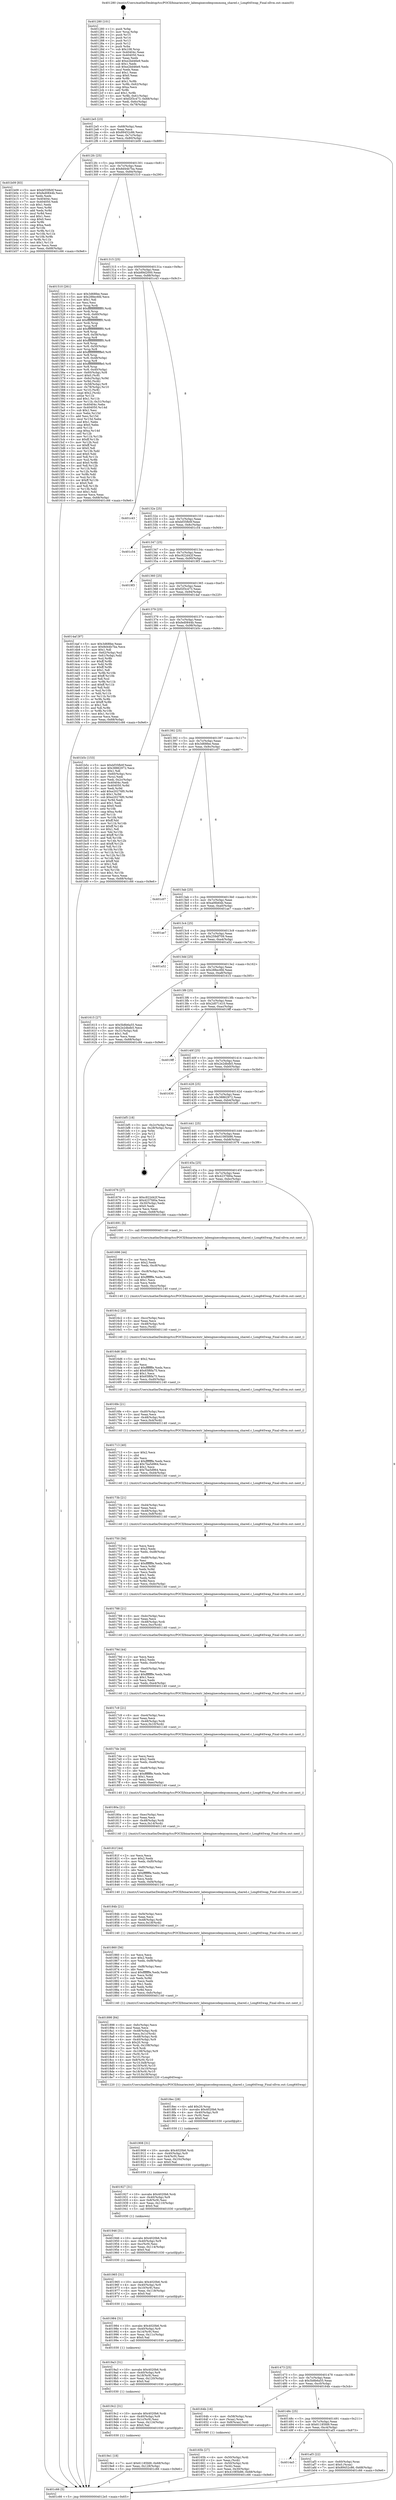 digraph "0x401280" {
  label = "0x401280 (/mnt/c/Users/mathe/Desktop/tcc/POCII/binaries/extr_labenginecodeqcommonq_shared.c_Long64Swap_Final-ollvm.out::main(0))"
  labelloc = "t"
  node[shape=record]

  Entry [label="",width=0.3,height=0.3,shape=circle,fillcolor=black,style=filled]
  "0x4012e5" [label="{
     0x4012e5 [23]\l
     | [instrs]\l
     &nbsp;&nbsp;0x4012e5 \<+3\>: mov -0x68(%rbp),%eax\l
     &nbsp;&nbsp;0x4012e8 \<+2\>: mov %eax,%ecx\l
     &nbsp;&nbsp;0x4012ea \<+6\>: sub $0x89452c86,%ecx\l
     &nbsp;&nbsp;0x4012f0 \<+3\>: mov %eax,-0x7c(%rbp)\l
     &nbsp;&nbsp;0x4012f3 \<+3\>: mov %ecx,-0x80(%rbp)\l
     &nbsp;&nbsp;0x4012f6 \<+6\>: je 0000000000401b09 \<main+0x889\>\l
  }"]
  "0x401b09" [label="{
     0x401b09 [83]\l
     | [instrs]\l
     &nbsp;&nbsp;0x401b09 \<+5\>: mov $0xbf35fb0f,%eax\l
     &nbsp;&nbsp;0x401b0e \<+5\>: mov $0xfed0844b,%ecx\l
     &nbsp;&nbsp;0x401b13 \<+2\>: xor %edx,%edx\l
     &nbsp;&nbsp;0x401b15 \<+7\>: mov 0x40404c,%esi\l
     &nbsp;&nbsp;0x401b1c \<+7\>: mov 0x404050,%edi\l
     &nbsp;&nbsp;0x401b23 \<+3\>: sub $0x1,%edx\l
     &nbsp;&nbsp;0x401b26 \<+3\>: mov %esi,%r8d\l
     &nbsp;&nbsp;0x401b29 \<+3\>: add %edx,%r8d\l
     &nbsp;&nbsp;0x401b2c \<+4\>: imul %r8d,%esi\l
     &nbsp;&nbsp;0x401b30 \<+3\>: and $0x1,%esi\l
     &nbsp;&nbsp;0x401b33 \<+3\>: cmp $0x0,%esi\l
     &nbsp;&nbsp;0x401b36 \<+4\>: sete %r9b\l
     &nbsp;&nbsp;0x401b3a \<+3\>: cmp $0xa,%edi\l
     &nbsp;&nbsp;0x401b3d \<+4\>: setl %r10b\l
     &nbsp;&nbsp;0x401b41 \<+3\>: mov %r9b,%r11b\l
     &nbsp;&nbsp;0x401b44 \<+3\>: and %r10b,%r11b\l
     &nbsp;&nbsp;0x401b47 \<+3\>: xor %r10b,%r9b\l
     &nbsp;&nbsp;0x401b4a \<+3\>: or %r9b,%r11b\l
     &nbsp;&nbsp;0x401b4d \<+4\>: test $0x1,%r11b\l
     &nbsp;&nbsp;0x401b51 \<+3\>: cmovne %ecx,%eax\l
     &nbsp;&nbsp;0x401b54 \<+3\>: mov %eax,-0x68(%rbp)\l
     &nbsp;&nbsp;0x401b57 \<+5\>: jmp 0000000000401c66 \<main+0x9e6\>\l
  }"]
  "0x4012fc" [label="{
     0x4012fc [25]\l
     | [instrs]\l
     &nbsp;&nbsp;0x4012fc \<+5\>: jmp 0000000000401301 \<main+0x81\>\l
     &nbsp;&nbsp;0x401301 \<+3\>: mov -0x7c(%rbp),%eax\l
     &nbsp;&nbsp;0x401304 \<+5\>: sub $0x8d44b7ba,%eax\l
     &nbsp;&nbsp;0x401309 \<+6\>: mov %eax,-0x84(%rbp)\l
     &nbsp;&nbsp;0x40130f \<+6\>: je 0000000000401510 \<main+0x290\>\l
  }"]
  Exit [label="",width=0.3,height=0.3,shape=circle,fillcolor=black,style=filled,peripheries=2]
  "0x401510" [label="{
     0x401510 [261]\l
     | [instrs]\l
     &nbsp;&nbsp;0x401510 \<+5\>: mov $0x3d68fee,%eax\l
     &nbsp;&nbsp;0x401515 \<+5\>: mov $0x288ec6fd,%ecx\l
     &nbsp;&nbsp;0x40151a \<+2\>: mov $0x1,%dl\l
     &nbsp;&nbsp;0x40151c \<+2\>: xor %esi,%esi\l
     &nbsp;&nbsp;0x40151e \<+3\>: mov %rsp,%rdi\l
     &nbsp;&nbsp;0x401521 \<+4\>: add $0xfffffffffffffff0,%rdi\l
     &nbsp;&nbsp;0x401525 \<+3\>: mov %rdi,%rsp\l
     &nbsp;&nbsp;0x401528 \<+4\>: mov %rdi,-0x60(%rbp)\l
     &nbsp;&nbsp;0x40152c \<+3\>: mov %rsp,%rdi\l
     &nbsp;&nbsp;0x40152f \<+4\>: add $0xfffffffffffffff0,%rdi\l
     &nbsp;&nbsp;0x401533 \<+3\>: mov %rdi,%rsp\l
     &nbsp;&nbsp;0x401536 \<+3\>: mov %rsp,%r8\l
     &nbsp;&nbsp;0x401539 \<+4\>: add $0xfffffffffffffff0,%r8\l
     &nbsp;&nbsp;0x40153d \<+3\>: mov %r8,%rsp\l
     &nbsp;&nbsp;0x401540 \<+4\>: mov %r8,-0x58(%rbp)\l
     &nbsp;&nbsp;0x401544 \<+3\>: mov %rsp,%r8\l
     &nbsp;&nbsp;0x401547 \<+4\>: add $0xfffffffffffffff0,%r8\l
     &nbsp;&nbsp;0x40154b \<+3\>: mov %r8,%rsp\l
     &nbsp;&nbsp;0x40154e \<+4\>: mov %r8,-0x50(%rbp)\l
     &nbsp;&nbsp;0x401552 \<+3\>: mov %rsp,%r8\l
     &nbsp;&nbsp;0x401555 \<+4\>: add $0xffffffffffffffe0,%r8\l
     &nbsp;&nbsp;0x401559 \<+3\>: mov %r8,%rsp\l
     &nbsp;&nbsp;0x40155c \<+4\>: mov %r8,-0x48(%rbp)\l
     &nbsp;&nbsp;0x401560 \<+3\>: mov %rsp,%r8\l
     &nbsp;&nbsp;0x401563 \<+4\>: add $0xffffffffffffffe0,%r8\l
     &nbsp;&nbsp;0x401567 \<+3\>: mov %r8,%rsp\l
     &nbsp;&nbsp;0x40156a \<+4\>: mov %r8,-0x40(%rbp)\l
     &nbsp;&nbsp;0x40156e \<+4\>: mov -0x60(%rbp),%r8\l
     &nbsp;&nbsp;0x401572 \<+7\>: movl $0x0,(%r8)\l
     &nbsp;&nbsp;0x401579 \<+4\>: mov -0x6c(%rbp),%r9d\l
     &nbsp;&nbsp;0x40157d \<+3\>: mov %r9d,(%rdi)\l
     &nbsp;&nbsp;0x401580 \<+4\>: mov -0x58(%rbp),%r8\l
     &nbsp;&nbsp;0x401584 \<+4\>: mov -0x78(%rbp),%r10\l
     &nbsp;&nbsp;0x401588 \<+3\>: mov %r10,(%r8)\l
     &nbsp;&nbsp;0x40158b \<+3\>: cmpl $0x2,(%rdi)\l
     &nbsp;&nbsp;0x40158e \<+4\>: setne %r11b\l
     &nbsp;&nbsp;0x401592 \<+4\>: and $0x1,%r11b\l
     &nbsp;&nbsp;0x401596 \<+4\>: mov %r11b,-0x31(%rbp)\l
     &nbsp;&nbsp;0x40159a \<+7\>: mov 0x40404c,%ebx\l
     &nbsp;&nbsp;0x4015a1 \<+8\>: mov 0x404050,%r14d\l
     &nbsp;&nbsp;0x4015a9 \<+3\>: sub $0x1,%esi\l
     &nbsp;&nbsp;0x4015ac \<+3\>: mov %ebx,%r15d\l
     &nbsp;&nbsp;0x4015af \<+3\>: add %esi,%r15d\l
     &nbsp;&nbsp;0x4015b2 \<+4\>: imul %r15d,%ebx\l
     &nbsp;&nbsp;0x4015b6 \<+3\>: and $0x1,%ebx\l
     &nbsp;&nbsp;0x4015b9 \<+3\>: cmp $0x0,%ebx\l
     &nbsp;&nbsp;0x4015bc \<+4\>: sete %r11b\l
     &nbsp;&nbsp;0x4015c0 \<+4\>: cmp $0xa,%r14d\l
     &nbsp;&nbsp;0x4015c4 \<+4\>: setl %r12b\l
     &nbsp;&nbsp;0x4015c8 \<+3\>: mov %r11b,%r13b\l
     &nbsp;&nbsp;0x4015cb \<+4\>: xor $0xff,%r13b\l
     &nbsp;&nbsp;0x4015cf \<+3\>: mov %r12b,%sil\l
     &nbsp;&nbsp;0x4015d2 \<+4\>: xor $0xff,%sil\l
     &nbsp;&nbsp;0x4015d6 \<+3\>: xor $0x0,%dl\l
     &nbsp;&nbsp;0x4015d9 \<+3\>: mov %r13b,%dil\l
     &nbsp;&nbsp;0x4015dc \<+4\>: and $0x0,%dil\l
     &nbsp;&nbsp;0x4015e0 \<+3\>: and %dl,%r11b\l
     &nbsp;&nbsp;0x4015e3 \<+3\>: mov %sil,%r8b\l
     &nbsp;&nbsp;0x4015e6 \<+4\>: and $0x0,%r8b\l
     &nbsp;&nbsp;0x4015ea \<+3\>: and %dl,%r12b\l
     &nbsp;&nbsp;0x4015ed \<+3\>: or %r11b,%dil\l
     &nbsp;&nbsp;0x4015f0 \<+3\>: or %r12b,%r8b\l
     &nbsp;&nbsp;0x4015f3 \<+3\>: xor %r8b,%dil\l
     &nbsp;&nbsp;0x4015f6 \<+3\>: or %sil,%r13b\l
     &nbsp;&nbsp;0x4015f9 \<+4\>: xor $0xff,%r13b\l
     &nbsp;&nbsp;0x4015fd \<+3\>: or $0x0,%dl\l
     &nbsp;&nbsp;0x401600 \<+3\>: and %dl,%r13b\l
     &nbsp;&nbsp;0x401603 \<+3\>: or %r13b,%dil\l
     &nbsp;&nbsp;0x401606 \<+4\>: test $0x1,%dil\l
     &nbsp;&nbsp;0x40160a \<+3\>: cmovne %ecx,%eax\l
     &nbsp;&nbsp;0x40160d \<+3\>: mov %eax,-0x68(%rbp)\l
     &nbsp;&nbsp;0x401610 \<+5\>: jmp 0000000000401c66 \<main+0x9e6\>\l
  }"]
  "0x401315" [label="{
     0x401315 [25]\l
     | [instrs]\l
     &nbsp;&nbsp;0x401315 \<+5\>: jmp 000000000040131a \<main+0x9a\>\l
     &nbsp;&nbsp;0x40131a \<+3\>: mov -0x7c(%rbp),%eax\l
     &nbsp;&nbsp;0x40131d \<+5\>: sub $0xb89d2000,%eax\l
     &nbsp;&nbsp;0x401322 \<+6\>: mov %eax,-0x88(%rbp)\l
     &nbsp;&nbsp;0x401328 \<+6\>: je 0000000000401c43 \<main+0x9c3\>\l
  }"]
  "0x4014a5" [label="{
     0x4014a5\l
  }", style=dashed]
  "0x401c43" [label="{
     0x401c43\l
  }", style=dashed]
  "0x40132e" [label="{
     0x40132e [25]\l
     | [instrs]\l
     &nbsp;&nbsp;0x40132e \<+5\>: jmp 0000000000401333 \<main+0xb3\>\l
     &nbsp;&nbsp;0x401333 \<+3\>: mov -0x7c(%rbp),%eax\l
     &nbsp;&nbsp;0x401336 \<+5\>: sub $0xbf35fb0f,%eax\l
     &nbsp;&nbsp;0x40133b \<+6\>: mov %eax,-0x8c(%rbp)\l
     &nbsp;&nbsp;0x401341 \<+6\>: je 0000000000401c54 \<main+0x9d4\>\l
  }"]
  "0x401af3" [label="{
     0x401af3 [22]\l
     | [instrs]\l
     &nbsp;&nbsp;0x401af3 \<+4\>: mov -0x60(%rbp),%rax\l
     &nbsp;&nbsp;0x401af7 \<+6\>: movl $0x0,(%rax)\l
     &nbsp;&nbsp;0x401afd \<+7\>: movl $0x89452c86,-0x68(%rbp)\l
     &nbsp;&nbsp;0x401b04 \<+5\>: jmp 0000000000401c66 \<main+0x9e6\>\l
  }"]
  "0x401c54" [label="{
     0x401c54\l
  }", style=dashed]
  "0x401347" [label="{
     0x401347 [25]\l
     | [instrs]\l
     &nbsp;&nbsp;0x401347 \<+5\>: jmp 000000000040134c \<main+0xcc\>\l
     &nbsp;&nbsp;0x40134c \<+3\>: mov -0x7c(%rbp),%eax\l
     &nbsp;&nbsp;0x40134f \<+5\>: sub $0xc922d42f,%eax\l
     &nbsp;&nbsp;0x401354 \<+6\>: mov %eax,-0x90(%rbp)\l
     &nbsp;&nbsp;0x40135a \<+6\>: je 00000000004019f3 \<main+0x773\>\l
  }"]
  "0x4019e1" [label="{
     0x4019e1 [18]\l
     | [instrs]\l
     &nbsp;&nbsp;0x4019e1 \<+7\>: movl $0x61185fd9,-0x68(%rbp)\l
     &nbsp;&nbsp;0x4019e8 \<+6\>: mov %eax,-0x128(%rbp)\l
     &nbsp;&nbsp;0x4019ee \<+5\>: jmp 0000000000401c66 \<main+0x9e6\>\l
  }"]
  "0x4019f3" [label="{
     0x4019f3\l
  }", style=dashed]
  "0x401360" [label="{
     0x401360 [25]\l
     | [instrs]\l
     &nbsp;&nbsp;0x401360 \<+5\>: jmp 0000000000401365 \<main+0xe5\>\l
     &nbsp;&nbsp;0x401365 \<+3\>: mov -0x7c(%rbp),%eax\l
     &nbsp;&nbsp;0x401368 \<+5\>: sub $0xf2f3c473,%eax\l
     &nbsp;&nbsp;0x40136d \<+6\>: mov %eax,-0x94(%rbp)\l
     &nbsp;&nbsp;0x401373 \<+6\>: je 00000000004014af \<main+0x22f\>\l
  }"]
  "0x4019c2" [label="{
     0x4019c2 [31]\l
     | [instrs]\l
     &nbsp;&nbsp;0x4019c2 \<+10\>: movabs $0x4020b6,%rdi\l
     &nbsp;&nbsp;0x4019cc \<+4\>: mov -0x40(%rbp),%r9\l
     &nbsp;&nbsp;0x4019d0 \<+4\>: mov 0x1c(%r9),%esi\l
     &nbsp;&nbsp;0x4019d4 \<+6\>: mov %eax,-0x124(%rbp)\l
     &nbsp;&nbsp;0x4019da \<+2\>: mov $0x0,%al\l
     &nbsp;&nbsp;0x4019dc \<+5\>: call 0000000000401030 \<printf@plt\>\l
     | [calls]\l
     &nbsp;&nbsp;0x401030 \{1\} (unknown)\l
  }"]
  "0x4014af" [label="{
     0x4014af [97]\l
     | [instrs]\l
     &nbsp;&nbsp;0x4014af \<+5\>: mov $0x3d68fee,%eax\l
     &nbsp;&nbsp;0x4014b4 \<+5\>: mov $0x8d44b7ba,%ecx\l
     &nbsp;&nbsp;0x4014b9 \<+2\>: mov $0x1,%dl\l
     &nbsp;&nbsp;0x4014bb \<+4\>: mov -0x62(%rbp),%sil\l
     &nbsp;&nbsp;0x4014bf \<+4\>: mov -0x61(%rbp),%dil\l
     &nbsp;&nbsp;0x4014c3 \<+3\>: mov %sil,%r8b\l
     &nbsp;&nbsp;0x4014c6 \<+4\>: xor $0xff,%r8b\l
     &nbsp;&nbsp;0x4014ca \<+3\>: mov %dil,%r9b\l
     &nbsp;&nbsp;0x4014cd \<+4\>: xor $0xff,%r9b\l
     &nbsp;&nbsp;0x4014d1 \<+3\>: xor $0x1,%dl\l
     &nbsp;&nbsp;0x4014d4 \<+3\>: mov %r8b,%r10b\l
     &nbsp;&nbsp;0x4014d7 \<+4\>: and $0xff,%r10b\l
     &nbsp;&nbsp;0x4014db \<+3\>: and %dl,%sil\l
     &nbsp;&nbsp;0x4014de \<+3\>: mov %r9b,%r11b\l
     &nbsp;&nbsp;0x4014e1 \<+4\>: and $0xff,%r11b\l
     &nbsp;&nbsp;0x4014e5 \<+3\>: and %dl,%dil\l
     &nbsp;&nbsp;0x4014e8 \<+3\>: or %sil,%r10b\l
     &nbsp;&nbsp;0x4014eb \<+3\>: or %dil,%r11b\l
     &nbsp;&nbsp;0x4014ee \<+3\>: xor %r11b,%r10b\l
     &nbsp;&nbsp;0x4014f1 \<+3\>: or %r9b,%r8b\l
     &nbsp;&nbsp;0x4014f4 \<+4\>: xor $0xff,%r8b\l
     &nbsp;&nbsp;0x4014f8 \<+3\>: or $0x1,%dl\l
     &nbsp;&nbsp;0x4014fb \<+3\>: and %dl,%r8b\l
     &nbsp;&nbsp;0x4014fe \<+3\>: or %r8b,%r10b\l
     &nbsp;&nbsp;0x401501 \<+4\>: test $0x1,%r10b\l
     &nbsp;&nbsp;0x401505 \<+3\>: cmovne %ecx,%eax\l
     &nbsp;&nbsp;0x401508 \<+3\>: mov %eax,-0x68(%rbp)\l
     &nbsp;&nbsp;0x40150b \<+5\>: jmp 0000000000401c66 \<main+0x9e6\>\l
  }"]
  "0x401379" [label="{
     0x401379 [25]\l
     | [instrs]\l
     &nbsp;&nbsp;0x401379 \<+5\>: jmp 000000000040137e \<main+0xfe\>\l
     &nbsp;&nbsp;0x40137e \<+3\>: mov -0x7c(%rbp),%eax\l
     &nbsp;&nbsp;0x401381 \<+5\>: sub $0xfed0844b,%eax\l
     &nbsp;&nbsp;0x401386 \<+6\>: mov %eax,-0x98(%rbp)\l
     &nbsp;&nbsp;0x40138c \<+6\>: je 0000000000401b5c \<main+0x8dc\>\l
  }"]
  "0x401c66" [label="{
     0x401c66 [5]\l
     | [instrs]\l
     &nbsp;&nbsp;0x401c66 \<+5\>: jmp 00000000004012e5 \<main+0x65\>\l
  }"]
  "0x401280" [label="{
     0x401280 [101]\l
     | [instrs]\l
     &nbsp;&nbsp;0x401280 \<+1\>: push %rbp\l
     &nbsp;&nbsp;0x401281 \<+3\>: mov %rsp,%rbp\l
     &nbsp;&nbsp;0x401284 \<+2\>: push %r15\l
     &nbsp;&nbsp;0x401286 \<+2\>: push %r14\l
     &nbsp;&nbsp;0x401288 \<+2\>: push %r13\l
     &nbsp;&nbsp;0x40128a \<+2\>: push %r12\l
     &nbsp;&nbsp;0x40128c \<+1\>: push %rbx\l
     &nbsp;&nbsp;0x40128d \<+7\>: sub $0x108,%rsp\l
     &nbsp;&nbsp;0x401294 \<+7\>: mov 0x40404c,%eax\l
     &nbsp;&nbsp;0x40129b \<+7\>: mov 0x404050,%ecx\l
     &nbsp;&nbsp;0x4012a2 \<+2\>: mov %eax,%edx\l
     &nbsp;&nbsp;0x4012a4 \<+6\>: add $0xe2bd46e9,%edx\l
     &nbsp;&nbsp;0x4012aa \<+3\>: sub $0x1,%edx\l
     &nbsp;&nbsp;0x4012ad \<+6\>: sub $0xe2bd46e9,%edx\l
     &nbsp;&nbsp;0x4012b3 \<+3\>: imul %edx,%eax\l
     &nbsp;&nbsp;0x4012b6 \<+3\>: and $0x1,%eax\l
     &nbsp;&nbsp;0x4012b9 \<+3\>: cmp $0x0,%eax\l
     &nbsp;&nbsp;0x4012bc \<+4\>: sete %r8b\l
     &nbsp;&nbsp;0x4012c0 \<+4\>: and $0x1,%r8b\l
     &nbsp;&nbsp;0x4012c4 \<+4\>: mov %r8b,-0x62(%rbp)\l
     &nbsp;&nbsp;0x4012c8 \<+3\>: cmp $0xa,%ecx\l
     &nbsp;&nbsp;0x4012cb \<+4\>: setl %r8b\l
     &nbsp;&nbsp;0x4012cf \<+4\>: and $0x1,%r8b\l
     &nbsp;&nbsp;0x4012d3 \<+4\>: mov %r8b,-0x61(%rbp)\l
     &nbsp;&nbsp;0x4012d7 \<+7\>: movl $0xf2f3c473,-0x68(%rbp)\l
     &nbsp;&nbsp;0x4012de \<+3\>: mov %edi,-0x6c(%rbp)\l
     &nbsp;&nbsp;0x4012e1 \<+4\>: mov %rsi,-0x78(%rbp)\l
  }"]
  "0x4019a3" [label="{
     0x4019a3 [31]\l
     | [instrs]\l
     &nbsp;&nbsp;0x4019a3 \<+10\>: movabs $0x4020b6,%rdi\l
     &nbsp;&nbsp;0x4019ad \<+4\>: mov -0x40(%rbp),%r9\l
     &nbsp;&nbsp;0x4019b1 \<+4\>: mov 0x18(%r9),%esi\l
     &nbsp;&nbsp;0x4019b5 \<+6\>: mov %eax,-0x120(%rbp)\l
     &nbsp;&nbsp;0x4019bb \<+2\>: mov $0x0,%al\l
     &nbsp;&nbsp;0x4019bd \<+5\>: call 0000000000401030 \<printf@plt\>\l
     | [calls]\l
     &nbsp;&nbsp;0x401030 \{1\} (unknown)\l
  }"]
  "0x401984" [label="{
     0x401984 [31]\l
     | [instrs]\l
     &nbsp;&nbsp;0x401984 \<+10\>: movabs $0x4020b6,%rdi\l
     &nbsp;&nbsp;0x40198e \<+4\>: mov -0x40(%rbp),%r9\l
     &nbsp;&nbsp;0x401992 \<+4\>: mov 0x14(%r9),%esi\l
     &nbsp;&nbsp;0x401996 \<+6\>: mov %eax,-0x11c(%rbp)\l
     &nbsp;&nbsp;0x40199c \<+2\>: mov $0x0,%al\l
     &nbsp;&nbsp;0x40199e \<+5\>: call 0000000000401030 \<printf@plt\>\l
     | [calls]\l
     &nbsp;&nbsp;0x401030 \{1\} (unknown)\l
  }"]
  "0x401b5c" [label="{
     0x401b5c [153]\l
     | [instrs]\l
     &nbsp;&nbsp;0x401b5c \<+5\>: mov $0xbf35fb0f,%eax\l
     &nbsp;&nbsp;0x401b61 \<+5\>: mov $0x38862972,%ecx\l
     &nbsp;&nbsp;0x401b66 \<+2\>: mov $0x1,%dl\l
     &nbsp;&nbsp;0x401b68 \<+4\>: mov -0x60(%rbp),%rsi\l
     &nbsp;&nbsp;0x401b6c \<+2\>: mov (%rsi),%edi\l
     &nbsp;&nbsp;0x401b6e \<+3\>: mov %edi,-0x2c(%rbp)\l
     &nbsp;&nbsp;0x401b71 \<+7\>: mov 0x40404c,%edi\l
     &nbsp;&nbsp;0x401b78 \<+8\>: mov 0x404050,%r8d\l
     &nbsp;&nbsp;0x401b80 \<+3\>: mov %edi,%r9d\l
     &nbsp;&nbsp;0x401b83 \<+7\>: add $0xe20276f0,%r9d\l
     &nbsp;&nbsp;0x401b8a \<+4\>: sub $0x1,%r9d\l
     &nbsp;&nbsp;0x401b8e \<+7\>: sub $0xe20276f0,%r9d\l
     &nbsp;&nbsp;0x401b95 \<+4\>: imul %r9d,%edi\l
     &nbsp;&nbsp;0x401b99 \<+3\>: and $0x1,%edi\l
     &nbsp;&nbsp;0x401b9c \<+3\>: cmp $0x0,%edi\l
     &nbsp;&nbsp;0x401b9f \<+4\>: sete %r10b\l
     &nbsp;&nbsp;0x401ba3 \<+4\>: cmp $0xa,%r8d\l
     &nbsp;&nbsp;0x401ba7 \<+4\>: setl %r11b\l
     &nbsp;&nbsp;0x401bab \<+3\>: mov %r10b,%bl\l
     &nbsp;&nbsp;0x401bae \<+3\>: xor $0xff,%bl\l
     &nbsp;&nbsp;0x401bb1 \<+3\>: mov %r11b,%r14b\l
     &nbsp;&nbsp;0x401bb4 \<+4\>: xor $0xff,%r14b\l
     &nbsp;&nbsp;0x401bb8 \<+3\>: xor $0x1,%dl\l
     &nbsp;&nbsp;0x401bbb \<+3\>: mov %bl,%r15b\l
     &nbsp;&nbsp;0x401bbe \<+4\>: and $0xff,%r15b\l
     &nbsp;&nbsp;0x401bc2 \<+3\>: and %dl,%r10b\l
     &nbsp;&nbsp;0x401bc5 \<+3\>: mov %r14b,%r12b\l
     &nbsp;&nbsp;0x401bc8 \<+4\>: and $0xff,%r12b\l
     &nbsp;&nbsp;0x401bcc \<+3\>: and %dl,%r11b\l
     &nbsp;&nbsp;0x401bcf \<+3\>: or %r10b,%r15b\l
     &nbsp;&nbsp;0x401bd2 \<+3\>: or %r11b,%r12b\l
     &nbsp;&nbsp;0x401bd5 \<+3\>: xor %r12b,%r15b\l
     &nbsp;&nbsp;0x401bd8 \<+3\>: or %r14b,%bl\l
     &nbsp;&nbsp;0x401bdb \<+3\>: xor $0xff,%bl\l
     &nbsp;&nbsp;0x401bde \<+3\>: or $0x1,%dl\l
     &nbsp;&nbsp;0x401be1 \<+2\>: and %dl,%bl\l
     &nbsp;&nbsp;0x401be3 \<+3\>: or %bl,%r15b\l
     &nbsp;&nbsp;0x401be6 \<+4\>: test $0x1,%r15b\l
     &nbsp;&nbsp;0x401bea \<+3\>: cmovne %ecx,%eax\l
     &nbsp;&nbsp;0x401bed \<+3\>: mov %eax,-0x68(%rbp)\l
     &nbsp;&nbsp;0x401bf0 \<+5\>: jmp 0000000000401c66 \<main+0x9e6\>\l
  }"]
  "0x401392" [label="{
     0x401392 [25]\l
     | [instrs]\l
     &nbsp;&nbsp;0x401392 \<+5\>: jmp 0000000000401397 \<main+0x117\>\l
     &nbsp;&nbsp;0x401397 \<+3\>: mov -0x7c(%rbp),%eax\l
     &nbsp;&nbsp;0x40139a \<+5\>: sub $0x3d68fee,%eax\l
     &nbsp;&nbsp;0x40139f \<+6\>: mov %eax,-0x9c(%rbp)\l
     &nbsp;&nbsp;0x4013a5 \<+6\>: je 0000000000401c07 \<main+0x987\>\l
  }"]
  "0x401965" [label="{
     0x401965 [31]\l
     | [instrs]\l
     &nbsp;&nbsp;0x401965 \<+10\>: movabs $0x4020b6,%rdi\l
     &nbsp;&nbsp;0x40196f \<+4\>: mov -0x40(%rbp),%r9\l
     &nbsp;&nbsp;0x401973 \<+4\>: mov 0x10(%r9),%esi\l
     &nbsp;&nbsp;0x401977 \<+6\>: mov %eax,-0x118(%rbp)\l
     &nbsp;&nbsp;0x40197d \<+2\>: mov $0x0,%al\l
     &nbsp;&nbsp;0x40197f \<+5\>: call 0000000000401030 \<printf@plt\>\l
     | [calls]\l
     &nbsp;&nbsp;0x401030 \{1\} (unknown)\l
  }"]
  "0x401c07" [label="{
     0x401c07\l
  }", style=dashed]
  "0x4013ab" [label="{
     0x4013ab [25]\l
     | [instrs]\l
     &nbsp;&nbsp;0x4013ab \<+5\>: jmp 00000000004013b0 \<main+0x130\>\l
     &nbsp;&nbsp;0x4013b0 \<+3\>: mov -0x7c(%rbp),%eax\l
     &nbsp;&nbsp;0x4013b3 \<+5\>: sub $0xa06b64b,%eax\l
     &nbsp;&nbsp;0x4013b8 \<+6\>: mov %eax,-0xa0(%rbp)\l
     &nbsp;&nbsp;0x4013be \<+6\>: je 0000000000401ae7 \<main+0x867\>\l
  }"]
  "0x401946" [label="{
     0x401946 [31]\l
     | [instrs]\l
     &nbsp;&nbsp;0x401946 \<+10\>: movabs $0x4020b6,%rdi\l
     &nbsp;&nbsp;0x401950 \<+4\>: mov -0x40(%rbp),%r9\l
     &nbsp;&nbsp;0x401954 \<+4\>: mov 0xc(%r9),%esi\l
     &nbsp;&nbsp;0x401958 \<+6\>: mov %eax,-0x114(%rbp)\l
     &nbsp;&nbsp;0x40195e \<+2\>: mov $0x0,%al\l
     &nbsp;&nbsp;0x401960 \<+5\>: call 0000000000401030 \<printf@plt\>\l
     | [calls]\l
     &nbsp;&nbsp;0x401030 \{1\} (unknown)\l
  }"]
  "0x401ae7" [label="{
     0x401ae7\l
  }", style=dashed]
  "0x4013c4" [label="{
     0x4013c4 [25]\l
     | [instrs]\l
     &nbsp;&nbsp;0x4013c4 \<+5\>: jmp 00000000004013c9 \<main+0x149\>\l
     &nbsp;&nbsp;0x4013c9 \<+3\>: mov -0x7c(%rbp),%eax\l
     &nbsp;&nbsp;0x4013cc \<+5\>: sub $0x259df709,%eax\l
     &nbsp;&nbsp;0x4013d1 \<+6\>: mov %eax,-0xa4(%rbp)\l
     &nbsp;&nbsp;0x4013d7 \<+6\>: je 0000000000401a52 \<main+0x7d2\>\l
  }"]
  "0x401927" [label="{
     0x401927 [31]\l
     | [instrs]\l
     &nbsp;&nbsp;0x401927 \<+10\>: movabs $0x4020b6,%rdi\l
     &nbsp;&nbsp;0x401931 \<+4\>: mov -0x40(%rbp),%r9\l
     &nbsp;&nbsp;0x401935 \<+4\>: mov 0x8(%r9),%esi\l
     &nbsp;&nbsp;0x401939 \<+6\>: mov %eax,-0x110(%rbp)\l
     &nbsp;&nbsp;0x40193f \<+2\>: mov $0x0,%al\l
     &nbsp;&nbsp;0x401941 \<+5\>: call 0000000000401030 \<printf@plt\>\l
     | [calls]\l
     &nbsp;&nbsp;0x401030 \{1\} (unknown)\l
  }"]
  "0x401a52" [label="{
     0x401a52\l
  }", style=dashed]
  "0x4013dd" [label="{
     0x4013dd [25]\l
     | [instrs]\l
     &nbsp;&nbsp;0x4013dd \<+5\>: jmp 00000000004013e2 \<main+0x162\>\l
     &nbsp;&nbsp;0x4013e2 \<+3\>: mov -0x7c(%rbp),%eax\l
     &nbsp;&nbsp;0x4013e5 \<+5\>: sub $0x288ec6fd,%eax\l
     &nbsp;&nbsp;0x4013ea \<+6\>: mov %eax,-0xa8(%rbp)\l
     &nbsp;&nbsp;0x4013f0 \<+6\>: je 0000000000401615 \<main+0x395\>\l
  }"]
  "0x401908" [label="{
     0x401908 [31]\l
     | [instrs]\l
     &nbsp;&nbsp;0x401908 \<+10\>: movabs $0x4020b6,%rdi\l
     &nbsp;&nbsp;0x401912 \<+4\>: mov -0x40(%rbp),%r9\l
     &nbsp;&nbsp;0x401916 \<+4\>: mov 0x4(%r9),%esi\l
     &nbsp;&nbsp;0x40191a \<+6\>: mov %eax,-0x10c(%rbp)\l
     &nbsp;&nbsp;0x401920 \<+2\>: mov $0x0,%al\l
     &nbsp;&nbsp;0x401922 \<+5\>: call 0000000000401030 \<printf@plt\>\l
     | [calls]\l
     &nbsp;&nbsp;0x401030 \{1\} (unknown)\l
  }"]
  "0x401615" [label="{
     0x401615 [27]\l
     | [instrs]\l
     &nbsp;&nbsp;0x401615 \<+5\>: mov $0x5b8b6a55,%eax\l
     &nbsp;&nbsp;0x40161a \<+5\>: mov $0x2e2dbdb5,%ecx\l
     &nbsp;&nbsp;0x40161f \<+3\>: mov -0x31(%rbp),%dl\l
     &nbsp;&nbsp;0x401622 \<+3\>: test $0x1,%dl\l
     &nbsp;&nbsp;0x401625 \<+3\>: cmovne %ecx,%eax\l
     &nbsp;&nbsp;0x401628 \<+3\>: mov %eax,-0x68(%rbp)\l
     &nbsp;&nbsp;0x40162b \<+5\>: jmp 0000000000401c66 \<main+0x9e6\>\l
  }"]
  "0x4013f6" [label="{
     0x4013f6 [25]\l
     | [instrs]\l
     &nbsp;&nbsp;0x4013f6 \<+5\>: jmp 00000000004013fb \<main+0x17b\>\l
     &nbsp;&nbsp;0x4013fb \<+3\>: mov -0x7c(%rbp),%eax\l
     &nbsp;&nbsp;0x4013fe \<+5\>: sub $0x2d071410,%eax\l
     &nbsp;&nbsp;0x401403 \<+6\>: mov %eax,-0xac(%rbp)\l
     &nbsp;&nbsp;0x401409 \<+6\>: je 00000000004019ff \<main+0x77f\>\l
  }"]
  "0x4018ec" [label="{
     0x4018ec [28]\l
     | [instrs]\l
     &nbsp;&nbsp;0x4018ec \<+4\>: add $0x20,%rsp\l
     &nbsp;&nbsp;0x4018f0 \<+10\>: movabs $0x4020b6,%rdi\l
     &nbsp;&nbsp;0x4018fa \<+4\>: mov -0x40(%rbp),%r9\l
     &nbsp;&nbsp;0x4018fe \<+3\>: mov (%r9),%esi\l
     &nbsp;&nbsp;0x401901 \<+2\>: mov $0x0,%al\l
     &nbsp;&nbsp;0x401903 \<+5\>: call 0000000000401030 \<printf@plt\>\l
     | [calls]\l
     &nbsp;&nbsp;0x401030 \{1\} (unknown)\l
  }"]
  "0x4019ff" [label="{
     0x4019ff\l
  }", style=dashed]
  "0x40140f" [label="{
     0x40140f [25]\l
     | [instrs]\l
     &nbsp;&nbsp;0x40140f \<+5\>: jmp 0000000000401414 \<main+0x194\>\l
     &nbsp;&nbsp;0x401414 \<+3\>: mov -0x7c(%rbp),%eax\l
     &nbsp;&nbsp;0x401417 \<+5\>: sub $0x2e2dbdb5,%eax\l
     &nbsp;&nbsp;0x40141c \<+6\>: mov %eax,-0xb0(%rbp)\l
     &nbsp;&nbsp;0x401422 \<+6\>: je 0000000000401630 \<main+0x3b0\>\l
  }"]
  "0x401898" [label="{
     0x401898 [84]\l
     | [instrs]\l
     &nbsp;&nbsp;0x401898 \<+6\>: mov -0xfc(%rbp),%ecx\l
     &nbsp;&nbsp;0x40189e \<+3\>: imul %eax,%ecx\l
     &nbsp;&nbsp;0x4018a1 \<+4\>: mov -0x48(%rbp),%rdi\l
     &nbsp;&nbsp;0x4018a5 \<+3\>: mov %ecx,0x1c(%rdi)\l
     &nbsp;&nbsp;0x4018a8 \<+4\>: mov -0x48(%rbp),%rdi\l
     &nbsp;&nbsp;0x4018ac \<+4\>: mov -0x40(%rbp),%r9\l
     &nbsp;&nbsp;0x4018b0 \<+4\>: sub $0x20,%rsp\l
     &nbsp;&nbsp;0x4018b4 \<+7\>: mov %rdi,-0x108(%rbp)\l
     &nbsp;&nbsp;0x4018bb \<+3\>: mov %r9,%rdi\l
     &nbsp;&nbsp;0x4018be \<+7\>: mov -0x108(%rbp),%r9\l
     &nbsp;&nbsp;0x4018c5 \<+3\>: mov (%r9),%r10\l
     &nbsp;&nbsp;0x4018c8 \<+4\>: mov %r10,(%rsp)\l
     &nbsp;&nbsp;0x4018cc \<+4\>: mov 0x8(%r9),%r10\l
     &nbsp;&nbsp;0x4018d0 \<+5\>: mov %r10,0x8(%rsp)\l
     &nbsp;&nbsp;0x4018d5 \<+4\>: mov 0x10(%r9),%r10\l
     &nbsp;&nbsp;0x4018d9 \<+5\>: mov %r10,0x10(%rsp)\l
     &nbsp;&nbsp;0x4018de \<+4\>: mov 0x18(%r9),%r10\l
     &nbsp;&nbsp;0x4018e2 \<+5\>: mov %r10,0x18(%rsp)\l
     &nbsp;&nbsp;0x4018e7 \<+5\>: call 0000000000401220 \<Long64Swap\>\l
     | [calls]\l
     &nbsp;&nbsp;0x401220 \{1\} (/mnt/c/Users/mathe/Desktop/tcc/POCII/binaries/extr_labenginecodeqcommonq_shared.c_Long64Swap_Final-ollvm.out::Long64Swap)\l
  }"]
  "0x401630" [label="{
     0x401630\l
  }", style=dashed]
  "0x401428" [label="{
     0x401428 [25]\l
     | [instrs]\l
     &nbsp;&nbsp;0x401428 \<+5\>: jmp 000000000040142d \<main+0x1ad\>\l
     &nbsp;&nbsp;0x40142d \<+3\>: mov -0x7c(%rbp),%eax\l
     &nbsp;&nbsp;0x401430 \<+5\>: sub $0x38862972,%eax\l
     &nbsp;&nbsp;0x401435 \<+6\>: mov %eax,-0xb4(%rbp)\l
     &nbsp;&nbsp;0x40143b \<+6\>: je 0000000000401bf5 \<main+0x975\>\l
  }"]
  "0x401860" [label="{
     0x401860 [56]\l
     | [instrs]\l
     &nbsp;&nbsp;0x401860 \<+2\>: xor %ecx,%ecx\l
     &nbsp;&nbsp;0x401862 \<+5\>: mov $0x2,%edx\l
     &nbsp;&nbsp;0x401867 \<+6\>: mov %edx,-0xf8(%rbp)\l
     &nbsp;&nbsp;0x40186d \<+1\>: cltd\l
     &nbsp;&nbsp;0x40186e \<+6\>: mov -0xf8(%rbp),%esi\l
     &nbsp;&nbsp;0x401874 \<+2\>: idiv %esi\l
     &nbsp;&nbsp;0x401876 \<+6\>: imul $0xfffffffe,%edx,%edx\l
     &nbsp;&nbsp;0x40187c \<+3\>: mov %ecx,%r8d\l
     &nbsp;&nbsp;0x40187f \<+3\>: sub %edx,%r8d\l
     &nbsp;&nbsp;0x401882 \<+2\>: mov %ecx,%edx\l
     &nbsp;&nbsp;0x401884 \<+3\>: sub $0x1,%edx\l
     &nbsp;&nbsp;0x401887 \<+3\>: add %edx,%r8d\l
     &nbsp;&nbsp;0x40188a \<+3\>: sub %r8d,%ecx\l
     &nbsp;&nbsp;0x40188d \<+6\>: mov %ecx,-0xfc(%rbp)\l
     &nbsp;&nbsp;0x401893 \<+5\>: call 0000000000401140 \<next_i\>\l
     | [calls]\l
     &nbsp;&nbsp;0x401140 \{1\} (/mnt/c/Users/mathe/Desktop/tcc/POCII/binaries/extr_labenginecodeqcommonq_shared.c_Long64Swap_Final-ollvm.out::next_i)\l
  }"]
  "0x401bf5" [label="{
     0x401bf5 [18]\l
     | [instrs]\l
     &nbsp;&nbsp;0x401bf5 \<+3\>: mov -0x2c(%rbp),%eax\l
     &nbsp;&nbsp;0x401bf8 \<+4\>: lea -0x28(%rbp),%rsp\l
     &nbsp;&nbsp;0x401bfc \<+1\>: pop %rbx\l
     &nbsp;&nbsp;0x401bfd \<+2\>: pop %r12\l
     &nbsp;&nbsp;0x401bff \<+2\>: pop %r13\l
     &nbsp;&nbsp;0x401c01 \<+2\>: pop %r14\l
     &nbsp;&nbsp;0x401c03 \<+2\>: pop %r15\l
     &nbsp;&nbsp;0x401c05 \<+1\>: pop %rbp\l
     &nbsp;&nbsp;0x401c06 \<+1\>: ret\l
  }"]
  "0x401441" [label="{
     0x401441 [25]\l
     | [instrs]\l
     &nbsp;&nbsp;0x401441 \<+5\>: jmp 0000000000401446 \<main+0x1c6\>\l
     &nbsp;&nbsp;0x401446 \<+3\>: mov -0x7c(%rbp),%eax\l
     &nbsp;&nbsp;0x401449 \<+5\>: sub $0x41085b86,%eax\l
     &nbsp;&nbsp;0x40144e \<+6\>: mov %eax,-0xb8(%rbp)\l
     &nbsp;&nbsp;0x401454 \<+6\>: je 0000000000401676 \<main+0x3f6\>\l
  }"]
  "0x40184b" [label="{
     0x40184b [21]\l
     | [instrs]\l
     &nbsp;&nbsp;0x40184b \<+6\>: mov -0xf4(%rbp),%ecx\l
     &nbsp;&nbsp;0x401851 \<+3\>: imul %eax,%ecx\l
     &nbsp;&nbsp;0x401854 \<+4\>: mov -0x48(%rbp),%rdi\l
     &nbsp;&nbsp;0x401858 \<+3\>: mov %ecx,0x18(%rdi)\l
     &nbsp;&nbsp;0x40185b \<+5\>: call 0000000000401140 \<next_i\>\l
     | [calls]\l
     &nbsp;&nbsp;0x401140 \{1\} (/mnt/c/Users/mathe/Desktop/tcc/POCII/binaries/extr_labenginecodeqcommonq_shared.c_Long64Swap_Final-ollvm.out::next_i)\l
  }"]
  "0x401676" [label="{
     0x401676 [27]\l
     | [instrs]\l
     &nbsp;&nbsp;0x401676 \<+5\>: mov $0xc922d42f,%eax\l
     &nbsp;&nbsp;0x40167b \<+5\>: mov $0x4237fd0a,%ecx\l
     &nbsp;&nbsp;0x401680 \<+3\>: mov -0x30(%rbp),%edx\l
     &nbsp;&nbsp;0x401683 \<+3\>: cmp $0x0,%edx\l
     &nbsp;&nbsp;0x401686 \<+3\>: cmove %ecx,%eax\l
     &nbsp;&nbsp;0x401689 \<+3\>: mov %eax,-0x68(%rbp)\l
     &nbsp;&nbsp;0x40168c \<+5\>: jmp 0000000000401c66 \<main+0x9e6\>\l
  }"]
  "0x40145a" [label="{
     0x40145a [25]\l
     | [instrs]\l
     &nbsp;&nbsp;0x40145a \<+5\>: jmp 000000000040145f \<main+0x1df\>\l
     &nbsp;&nbsp;0x40145f \<+3\>: mov -0x7c(%rbp),%eax\l
     &nbsp;&nbsp;0x401462 \<+5\>: sub $0x4237fd0a,%eax\l
     &nbsp;&nbsp;0x401467 \<+6\>: mov %eax,-0xbc(%rbp)\l
     &nbsp;&nbsp;0x40146d \<+6\>: je 0000000000401691 \<main+0x411\>\l
  }"]
  "0x40181f" [label="{
     0x40181f [44]\l
     | [instrs]\l
     &nbsp;&nbsp;0x40181f \<+2\>: xor %ecx,%ecx\l
     &nbsp;&nbsp;0x401821 \<+5\>: mov $0x2,%edx\l
     &nbsp;&nbsp;0x401826 \<+6\>: mov %edx,-0xf0(%rbp)\l
     &nbsp;&nbsp;0x40182c \<+1\>: cltd\l
     &nbsp;&nbsp;0x40182d \<+6\>: mov -0xf0(%rbp),%esi\l
     &nbsp;&nbsp;0x401833 \<+2\>: idiv %esi\l
     &nbsp;&nbsp;0x401835 \<+6\>: imul $0xfffffffe,%edx,%edx\l
     &nbsp;&nbsp;0x40183b \<+3\>: sub $0x1,%ecx\l
     &nbsp;&nbsp;0x40183e \<+2\>: sub %ecx,%edx\l
     &nbsp;&nbsp;0x401840 \<+6\>: mov %edx,-0xf4(%rbp)\l
     &nbsp;&nbsp;0x401846 \<+5\>: call 0000000000401140 \<next_i\>\l
     | [calls]\l
     &nbsp;&nbsp;0x401140 \{1\} (/mnt/c/Users/mathe/Desktop/tcc/POCII/binaries/extr_labenginecodeqcommonq_shared.c_Long64Swap_Final-ollvm.out::next_i)\l
  }"]
  "0x401691" [label="{
     0x401691 [5]\l
     | [instrs]\l
     &nbsp;&nbsp;0x401691 \<+5\>: call 0000000000401140 \<next_i\>\l
     | [calls]\l
     &nbsp;&nbsp;0x401140 \{1\} (/mnt/c/Users/mathe/Desktop/tcc/POCII/binaries/extr_labenginecodeqcommonq_shared.c_Long64Swap_Final-ollvm.out::next_i)\l
  }"]
  "0x401473" [label="{
     0x401473 [25]\l
     | [instrs]\l
     &nbsp;&nbsp;0x401473 \<+5\>: jmp 0000000000401478 \<main+0x1f8\>\l
     &nbsp;&nbsp;0x401478 \<+3\>: mov -0x7c(%rbp),%eax\l
     &nbsp;&nbsp;0x40147b \<+5\>: sub $0x5b8b6a55,%eax\l
     &nbsp;&nbsp;0x401480 \<+6\>: mov %eax,-0xc0(%rbp)\l
     &nbsp;&nbsp;0x401486 \<+6\>: je 000000000040164b \<main+0x3cb\>\l
  }"]
  "0x40180a" [label="{
     0x40180a [21]\l
     | [instrs]\l
     &nbsp;&nbsp;0x40180a \<+6\>: mov -0xec(%rbp),%ecx\l
     &nbsp;&nbsp;0x401810 \<+3\>: imul %eax,%ecx\l
     &nbsp;&nbsp;0x401813 \<+4\>: mov -0x48(%rbp),%rdi\l
     &nbsp;&nbsp;0x401817 \<+3\>: mov %ecx,0x14(%rdi)\l
     &nbsp;&nbsp;0x40181a \<+5\>: call 0000000000401140 \<next_i\>\l
     | [calls]\l
     &nbsp;&nbsp;0x401140 \{1\} (/mnt/c/Users/mathe/Desktop/tcc/POCII/binaries/extr_labenginecodeqcommonq_shared.c_Long64Swap_Final-ollvm.out::next_i)\l
  }"]
  "0x40164b" [label="{
     0x40164b [16]\l
     | [instrs]\l
     &nbsp;&nbsp;0x40164b \<+4\>: mov -0x58(%rbp),%rax\l
     &nbsp;&nbsp;0x40164f \<+3\>: mov (%rax),%rax\l
     &nbsp;&nbsp;0x401652 \<+4\>: mov 0x8(%rax),%rdi\l
     &nbsp;&nbsp;0x401656 \<+5\>: call 0000000000401040 \<atoi@plt\>\l
     | [calls]\l
     &nbsp;&nbsp;0x401040 \{1\} (unknown)\l
  }"]
  "0x40148c" [label="{
     0x40148c [25]\l
     | [instrs]\l
     &nbsp;&nbsp;0x40148c \<+5\>: jmp 0000000000401491 \<main+0x211\>\l
     &nbsp;&nbsp;0x401491 \<+3\>: mov -0x7c(%rbp),%eax\l
     &nbsp;&nbsp;0x401494 \<+5\>: sub $0x61185fd9,%eax\l
     &nbsp;&nbsp;0x401499 \<+6\>: mov %eax,-0xc4(%rbp)\l
     &nbsp;&nbsp;0x40149f \<+6\>: je 0000000000401af3 \<main+0x873\>\l
  }"]
  "0x40165b" [label="{
     0x40165b [27]\l
     | [instrs]\l
     &nbsp;&nbsp;0x40165b \<+4\>: mov -0x50(%rbp),%rdi\l
     &nbsp;&nbsp;0x40165f \<+2\>: mov %eax,(%rdi)\l
     &nbsp;&nbsp;0x401661 \<+4\>: mov -0x50(%rbp),%rdi\l
     &nbsp;&nbsp;0x401665 \<+2\>: mov (%rdi),%eax\l
     &nbsp;&nbsp;0x401667 \<+3\>: mov %eax,-0x30(%rbp)\l
     &nbsp;&nbsp;0x40166a \<+7\>: movl $0x41085b86,-0x68(%rbp)\l
     &nbsp;&nbsp;0x401671 \<+5\>: jmp 0000000000401c66 \<main+0x9e6\>\l
  }"]
  "0x401696" [label="{
     0x401696 [44]\l
     | [instrs]\l
     &nbsp;&nbsp;0x401696 \<+2\>: xor %ecx,%ecx\l
     &nbsp;&nbsp;0x401698 \<+5\>: mov $0x2,%edx\l
     &nbsp;&nbsp;0x40169d \<+6\>: mov %edx,-0xc8(%rbp)\l
     &nbsp;&nbsp;0x4016a3 \<+1\>: cltd\l
     &nbsp;&nbsp;0x4016a4 \<+6\>: mov -0xc8(%rbp),%esi\l
     &nbsp;&nbsp;0x4016aa \<+2\>: idiv %esi\l
     &nbsp;&nbsp;0x4016ac \<+6\>: imul $0xfffffffe,%edx,%edx\l
     &nbsp;&nbsp;0x4016b2 \<+3\>: sub $0x1,%ecx\l
     &nbsp;&nbsp;0x4016b5 \<+2\>: sub %ecx,%edx\l
     &nbsp;&nbsp;0x4016b7 \<+6\>: mov %edx,-0xcc(%rbp)\l
     &nbsp;&nbsp;0x4016bd \<+5\>: call 0000000000401140 \<next_i\>\l
     | [calls]\l
     &nbsp;&nbsp;0x401140 \{1\} (/mnt/c/Users/mathe/Desktop/tcc/POCII/binaries/extr_labenginecodeqcommonq_shared.c_Long64Swap_Final-ollvm.out::next_i)\l
  }"]
  "0x4016c2" [label="{
     0x4016c2 [20]\l
     | [instrs]\l
     &nbsp;&nbsp;0x4016c2 \<+6\>: mov -0xcc(%rbp),%ecx\l
     &nbsp;&nbsp;0x4016c8 \<+3\>: imul %eax,%ecx\l
     &nbsp;&nbsp;0x4016cb \<+4\>: mov -0x48(%rbp),%rdi\l
     &nbsp;&nbsp;0x4016cf \<+2\>: mov %ecx,(%rdi)\l
     &nbsp;&nbsp;0x4016d1 \<+5\>: call 0000000000401140 \<next_i\>\l
     | [calls]\l
     &nbsp;&nbsp;0x401140 \{1\} (/mnt/c/Users/mathe/Desktop/tcc/POCII/binaries/extr_labenginecodeqcommonq_shared.c_Long64Swap_Final-ollvm.out::next_i)\l
  }"]
  "0x4016d6" [label="{
     0x4016d6 [40]\l
     | [instrs]\l
     &nbsp;&nbsp;0x4016d6 \<+5\>: mov $0x2,%ecx\l
     &nbsp;&nbsp;0x4016db \<+1\>: cltd\l
     &nbsp;&nbsp;0x4016dc \<+2\>: idiv %ecx\l
     &nbsp;&nbsp;0x4016de \<+6\>: imul $0xfffffffe,%edx,%ecx\l
     &nbsp;&nbsp;0x4016e4 \<+6\>: add $0x65f6fa75,%ecx\l
     &nbsp;&nbsp;0x4016ea \<+3\>: add $0x1,%ecx\l
     &nbsp;&nbsp;0x4016ed \<+6\>: sub $0x65f6fa75,%ecx\l
     &nbsp;&nbsp;0x4016f3 \<+6\>: mov %ecx,-0xd0(%rbp)\l
     &nbsp;&nbsp;0x4016f9 \<+5\>: call 0000000000401140 \<next_i\>\l
     | [calls]\l
     &nbsp;&nbsp;0x401140 \{1\} (/mnt/c/Users/mathe/Desktop/tcc/POCII/binaries/extr_labenginecodeqcommonq_shared.c_Long64Swap_Final-ollvm.out::next_i)\l
  }"]
  "0x4016fe" [label="{
     0x4016fe [21]\l
     | [instrs]\l
     &nbsp;&nbsp;0x4016fe \<+6\>: mov -0xd0(%rbp),%ecx\l
     &nbsp;&nbsp;0x401704 \<+3\>: imul %eax,%ecx\l
     &nbsp;&nbsp;0x401707 \<+4\>: mov -0x48(%rbp),%rdi\l
     &nbsp;&nbsp;0x40170b \<+3\>: mov %ecx,0x4(%rdi)\l
     &nbsp;&nbsp;0x40170e \<+5\>: call 0000000000401140 \<next_i\>\l
     | [calls]\l
     &nbsp;&nbsp;0x401140 \{1\} (/mnt/c/Users/mathe/Desktop/tcc/POCII/binaries/extr_labenginecodeqcommonq_shared.c_Long64Swap_Final-ollvm.out::next_i)\l
  }"]
  "0x401713" [label="{
     0x401713 [40]\l
     | [instrs]\l
     &nbsp;&nbsp;0x401713 \<+5\>: mov $0x2,%ecx\l
     &nbsp;&nbsp;0x401718 \<+1\>: cltd\l
     &nbsp;&nbsp;0x401719 \<+2\>: idiv %ecx\l
     &nbsp;&nbsp;0x40171b \<+6\>: imul $0xfffffffe,%edx,%ecx\l
     &nbsp;&nbsp;0x401721 \<+6\>: add $0x7ba5d964,%ecx\l
     &nbsp;&nbsp;0x401727 \<+3\>: add $0x1,%ecx\l
     &nbsp;&nbsp;0x40172a \<+6\>: sub $0x7ba5d964,%ecx\l
     &nbsp;&nbsp;0x401730 \<+6\>: mov %ecx,-0xd4(%rbp)\l
     &nbsp;&nbsp;0x401736 \<+5\>: call 0000000000401140 \<next_i\>\l
     | [calls]\l
     &nbsp;&nbsp;0x401140 \{1\} (/mnt/c/Users/mathe/Desktop/tcc/POCII/binaries/extr_labenginecodeqcommonq_shared.c_Long64Swap_Final-ollvm.out::next_i)\l
  }"]
  "0x40173b" [label="{
     0x40173b [21]\l
     | [instrs]\l
     &nbsp;&nbsp;0x40173b \<+6\>: mov -0xd4(%rbp),%ecx\l
     &nbsp;&nbsp;0x401741 \<+3\>: imul %eax,%ecx\l
     &nbsp;&nbsp;0x401744 \<+4\>: mov -0x48(%rbp),%rdi\l
     &nbsp;&nbsp;0x401748 \<+3\>: mov %ecx,0x8(%rdi)\l
     &nbsp;&nbsp;0x40174b \<+5\>: call 0000000000401140 \<next_i\>\l
     | [calls]\l
     &nbsp;&nbsp;0x401140 \{1\} (/mnt/c/Users/mathe/Desktop/tcc/POCII/binaries/extr_labenginecodeqcommonq_shared.c_Long64Swap_Final-ollvm.out::next_i)\l
  }"]
  "0x401750" [label="{
     0x401750 [56]\l
     | [instrs]\l
     &nbsp;&nbsp;0x401750 \<+2\>: xor %ecx,%ecx\l
     &nbsp;&nbsp;0x401752 \<+5\>: mov $0x2,%edx\l
     &nbsp;&nbsp;0x401757 \<+6\>: mov %edx,-0xd8(%rbp)\l
     &nbsp;&nbsp;0x40175d \<+1\>: cltd\l
     &nbsp;&nbsp;0x40175e \<+6\>: mov -0xd8(%rbp),%esi\l
     &nbsp;&nbsp;0x401764 \<+2\>: idiv %esi\l
     &nbsp;&nbsp;0x401766 \<+6\>: imul $0xfffffffe,%edx,%edx\l
     &nbsp;&nbsp;0x40176c \<+3\>: mov %ecx,%r8d\l
     &nbsp;&nbsp;0x40176f \<+3\>: sub %edx,%r8d\l
     &nbsp;&nbsp;0x401772 \<+2\>: mov %ecx,%edx\l
     &nbsp;&nbsp;0x401774 \<+3\>: sub $0x1,%edx\l
     &nbsp;&nbsp;0x401777 \<+3\>: add %edx,%r8d\l
     &nbsp;&nbsp;0x40177a \<+3\>: sub %r8d,%ecx\l
     &nbsp;&nbsp;0x40177d \<+6\>: mov %ecx,-0xdc(%rbp)\l
     &nbsp;&nbsp;0x401783 \<+5\>: call 0000000000401140 \<next_i\>\l
     | [calls]\l
     &nbsp;&nbsp;0x401140 \{1\} (/mnt/c/Users/mathe/Desktop/tcc/POCII/binaries/extr_labenginecodeqcommonq_shared.c_Long64Swap_Final-ollvm.out::next_i)\l
  }"]
  "0x401788" [label="{
     0x401788 [21]\l
     | [instrs]\l
     &nbsp;&nbsp;0x401788 \<+6\>: mov -0xdc(%rbp),%ecx\l
     &nbsp;&nbsp;0x40178e \<+3\>: imul %eax,%ecx\l
     &nbsp;&nbsp;0x401791 \<+4\>: mov -0x48(%rbp),%rdi\l
     &nbsp;&nbsp;0x401795 \<+3\>: mov %ecx,0xc(%rdi)\l
     &nbsp;&nbsp;0x401798 \<+5\>: call 0000000000401140 \<next_i\>\l
     | [calls]\l
     &nbsp;&nbsp;0x401140 \{1\} (/mnt/c/Users/mathe/Desktop/tcc/POCII/binaries/extr_labenginecodeqcommonq_shared.c_Long64Swap_Final-ollvm.out::next_i)\l
  }"]
  "0x40179d" [label="{
     0x40179d [44]\l
     | [instrs]\l
     &nbsp;&nbsp;0x40179d \<+2\>: xor %ecx,%ecx\l
     &nbsp;&nbsp;0x40179f \<+5\>: mov $0x2,%edx\l
     &nbsp;&nbsp;0x4017a4 \<+6\>: mov %edx,-0xe0(%rbp)\l
     &nbsp;&nbsp;0x4017aa \<+1\>: cltd\l
     &nbsp;&nbsp;0x4017ab \<+6\>: mov -0xe0(%rbp),%esi\l
     &nbsp;&nbsp;0x4017b1 \<+2\>: idiv %esi\l
     &nbsp;&nbsp;0x4017b3 \<+6\>: imul $0xfffffffe,%edx,%edx\l
     &nbsp;&nbsp;0x4017b9 \<+3\>: sub $0x1,%ecx\l
     &nbsp;&nbsp;0x4017bc \<+2\>: sub %ecx,%edx\l
     &nbsp;&nbsp;0x4017be \<+6\>: mov %edx,-0xe4(%rbp)\l
     &nbsp;&nbsp;0x4017c4 \<+5\>: call 0000000000401140 \<next_i\>\l
     | [calls]\l
     &nbsp;&nbsp;0x401140 \{1\} (/mnt/c/Users/mathe/Desktop/tcc/POCII/binaries/extr_labenginecodeqcommonq_shared.c_Long64Swap_Final-ollvm.out::next_i)\l
  }"]
  "0x4017c9" [label="{
     0x4017c9 [21]\l
     | [instrs]\l
     &nbsp;&nbsp;0x4017c9 \<+6\>: mov -0xe4(%rbp),%ecx\l
     &nbsp;&nbsp;0x4017cf \<+3\>: imul %eax,%ecx\l
     &nbsp;&nbsp;0x4017d2 \<+4\>: mov -0x48(%rbp),%rdi\l
     &nbsp;&nbsp;0x4017d6 \<+3\>: mov %ecx,0x10(%rdi)\l
     &nbsp;&nbsp;0x4017d9 \<+5\>: call 0000000000401140 \<next_i\>\l
     | [calls]\l
     &nbsp;&nbsp;0x401140 \{1\} (/mnt/c/Users/mathe/Desktop/tcc/POCII/binaries/extr_labenginecodeqcommonq_shared.c_Long64Swap_Final-ollvm.out::next_i)\l
  }"]
  "0x4017de" [label="{
     0x4017de [44]\l
     | [instrs]\l
     &nbsp;&nbsp;0x4017de \<+2\>: xor %ecx,%ecx\l
     &nbsp;&nbsp;0x4017e0 \<+5\>: mov $0x2,%edx\l
     &nbsp;&nbsp;0x4017e5 \<+6\>: mov %edx,-0xe8(%rbp)\l
     &nbsp;&nbsp;0x4017eb \<+1\>: cltd\l
     &nbsp;&nbsp;0x4017ec \<+6\>: mov -0xe8(%rbp),%esi\l
     &nbsp;&nbsp;0x4017f2 \<+2\>: idiv %esi\l
     &nbsp;&nbsp;0x4017f4 \<+6\>: imul $0xfffffffe,%edx,%edx\l
     &nbsp;&nbsp;0x4017fa \<+3\>: sub $0x1,%ecx\l
     &nbsp;&nbsp;0x4017fd \<+2\>: sub %ecx,%edx\l
     &nbsp;&nbsp;0x4017ff \<+6\>: mov %edx,-0xec(%rbp)\l
     &nbsp;&nbsp;0x401805 \<+5\>: call 0000000000401140 \<next_i\>\l
     | [calls]\l
     &nbsp;&nbsp;0x401140 \{1\} (/mnt/c/Users/mathe/Desktop/tcc/POCII/binaries/extr_labenginecodeqcommonq_shared.c_Long64Swap_Final-ollvm.out::next_i)\l
  }"]
  Entry -> "0x401280" [label=" 1"]
  "0x4012e5" -> "0x401b09" [label=" 1"]
  "0x4012e5" -> "0x4012fc" [label=" 9"]
  "0x401bf5" -> Exit [label=" 1"]
  "0x4012fc" -> "0x401510" [label=" 1"]
  "0x4012fc" -> "0x401315" [label=" 8"]
  "0x401b5c" -> "0x401c66" [label=" 1"]
  "0x401315" -> "0x401c43" [label=" 0"]
  "0x401315" -> "0x40132e" [label=" 8"]
  "0x401b09" -> "0x401c66" [label=" 1"]
  "0x40132e" -> "0x401c54" [label=" 0"]
  "0x40132e" -> "0x401347" [label=" 8"]
  "0x401af3" -> "0x401c66" [label=" 1"]
  "0x401347" -> "0x4019f3" [label=" 0"]
  "0x401347" -> "0x401360" [label=" 8"]
  "0x40148c" -> "0x401af3" [label=" 1"]
  "0x401360" -> "0x4014af" [label=" 1"]
  "0x401360" -> "0x401379" [label=" 7"]
  "0x4014af" -> "0x401c66" [label=" 1"]
  "0x401280" -> "0x4012e5" [label=" 1"]
  "0x401c66" -> "0x4012e5" [label=" 9"]
  "0x40148c" -> "0x4014a5" [label=" 0"]
  "0x401510" -> "0x401c66" [label=" 1"]
  "0x4019e1" -> "0x401c66" [label=" 1"]
  "0x401379" -> "0x401b5c" [label=" 1"]
  "0x401379" -> "0x401392" [label=" 6"]
  "0x4019c2" -> "0x4019e1" [label=" 1"]
  "0x401392" -> "0x401c07" [label=" 0"]
  "0x401392" -> "0x4013ab" [label=" 6"]
  "0x4019a3" -> "0x4019c2" [label=" 1"]
  "0x4013ab" -> "0x401ae7" [label=" 0"]
  "0x4013ab" -> "0x4013c4" [label=" 6"]
  "0x401984" -> "0x4019a3" [label=" 1"]
  "0x4013c4" -> "0x401a52" [label=" 0"]
  "0x4013c4" -> "0x4013dd" [label=" 6"]
  "0x401965" -> "0x401984" [label=" 1"]
  "0x4013dd" -> "0x401615" [label=" 1"]
  "0x4013dd" -> "0x4013f6" [label=" 5"]
  "0x401615" -> "0x401c66" [label=" 1"]
  "0x401946" -> "0x401965" [label=" 1"]
  "0x4013f6" -> "0x4019ff" [label=" 0"]
  "0x4013f6" -> "0x40140f" [label=" 5"]
  "0x401927" -> "0x401946" [label=" 1"]
  "0x40140f" -> "0x401630" [label=" 0"]
  "0x40140f" -> "0x401428" [label=" 5"]
  "0x401908" -> "0x401927" [label=" 1"]
  "0x401428" -> "0x401bf5" [label=" 1"]
  "0x401428" -> "0x401441" [label=" 4"]
  "0x4018ec" -> "0x401908" [label=" 1"]
  "0x401441" -> "0x401676" [label=" 1"]
  "0x401441" -> "0x40145a" [label=" 3"]
  "0x401898" -> "0x4018ec" [label=" 1"]
  "0x40145a" -> "0x401691" [label=" 1"]
  "0x40145a" -> "0x401473" [label=" 2"]
  "0x401860" -> "0x401898" [label=" 1"]
  "0x401473" -> "0x40164b" [label=" 1"]
  "0x401473" -> "0x40148c" [label=" 1"]
  "0x40164b" -> "0x40165b" [label=" 1"]
  "0x40165b" -> "0x401c66" [label=" 1"]
  "0x401676" -> "0x401c66" [label=" 1"]
  "0x401691" -> "0x401696" [label=" 1"]
  "0x401696" -> "0x4016c2" [label=" 1"]
  "0x4016c2" -> "0x4016d6" [label=" 1"]
  "0x4016d6" -> "0x4016fe" [label=" 1"]
  "0x4016fe" -> "0x401713" [label=" 1"]
  "0x401713" -> "0x40173b" [label=" 1"]
  "0x40173b" -> "0x401750" [label=" 1"]
  "0x401750" -> "0x401788" [label=" 1"]
  "0x401788" -> "0x40179d" [label=" 1"]
  "0x40179d" -> "0x4017c9" [label=" 1"]
  "0x4017c9" -> "0x4017de" [label=" 1"]
  "0x4017de" -> "0x40180a" [label=" 1"]
  "0x40180a" -> "0x40181f" [label=" 1"]
  "0x40181f" -> "0x40184b" [label=" 1"]
  "0x40184b" -> "0x401860" [label=" 1"]
}
